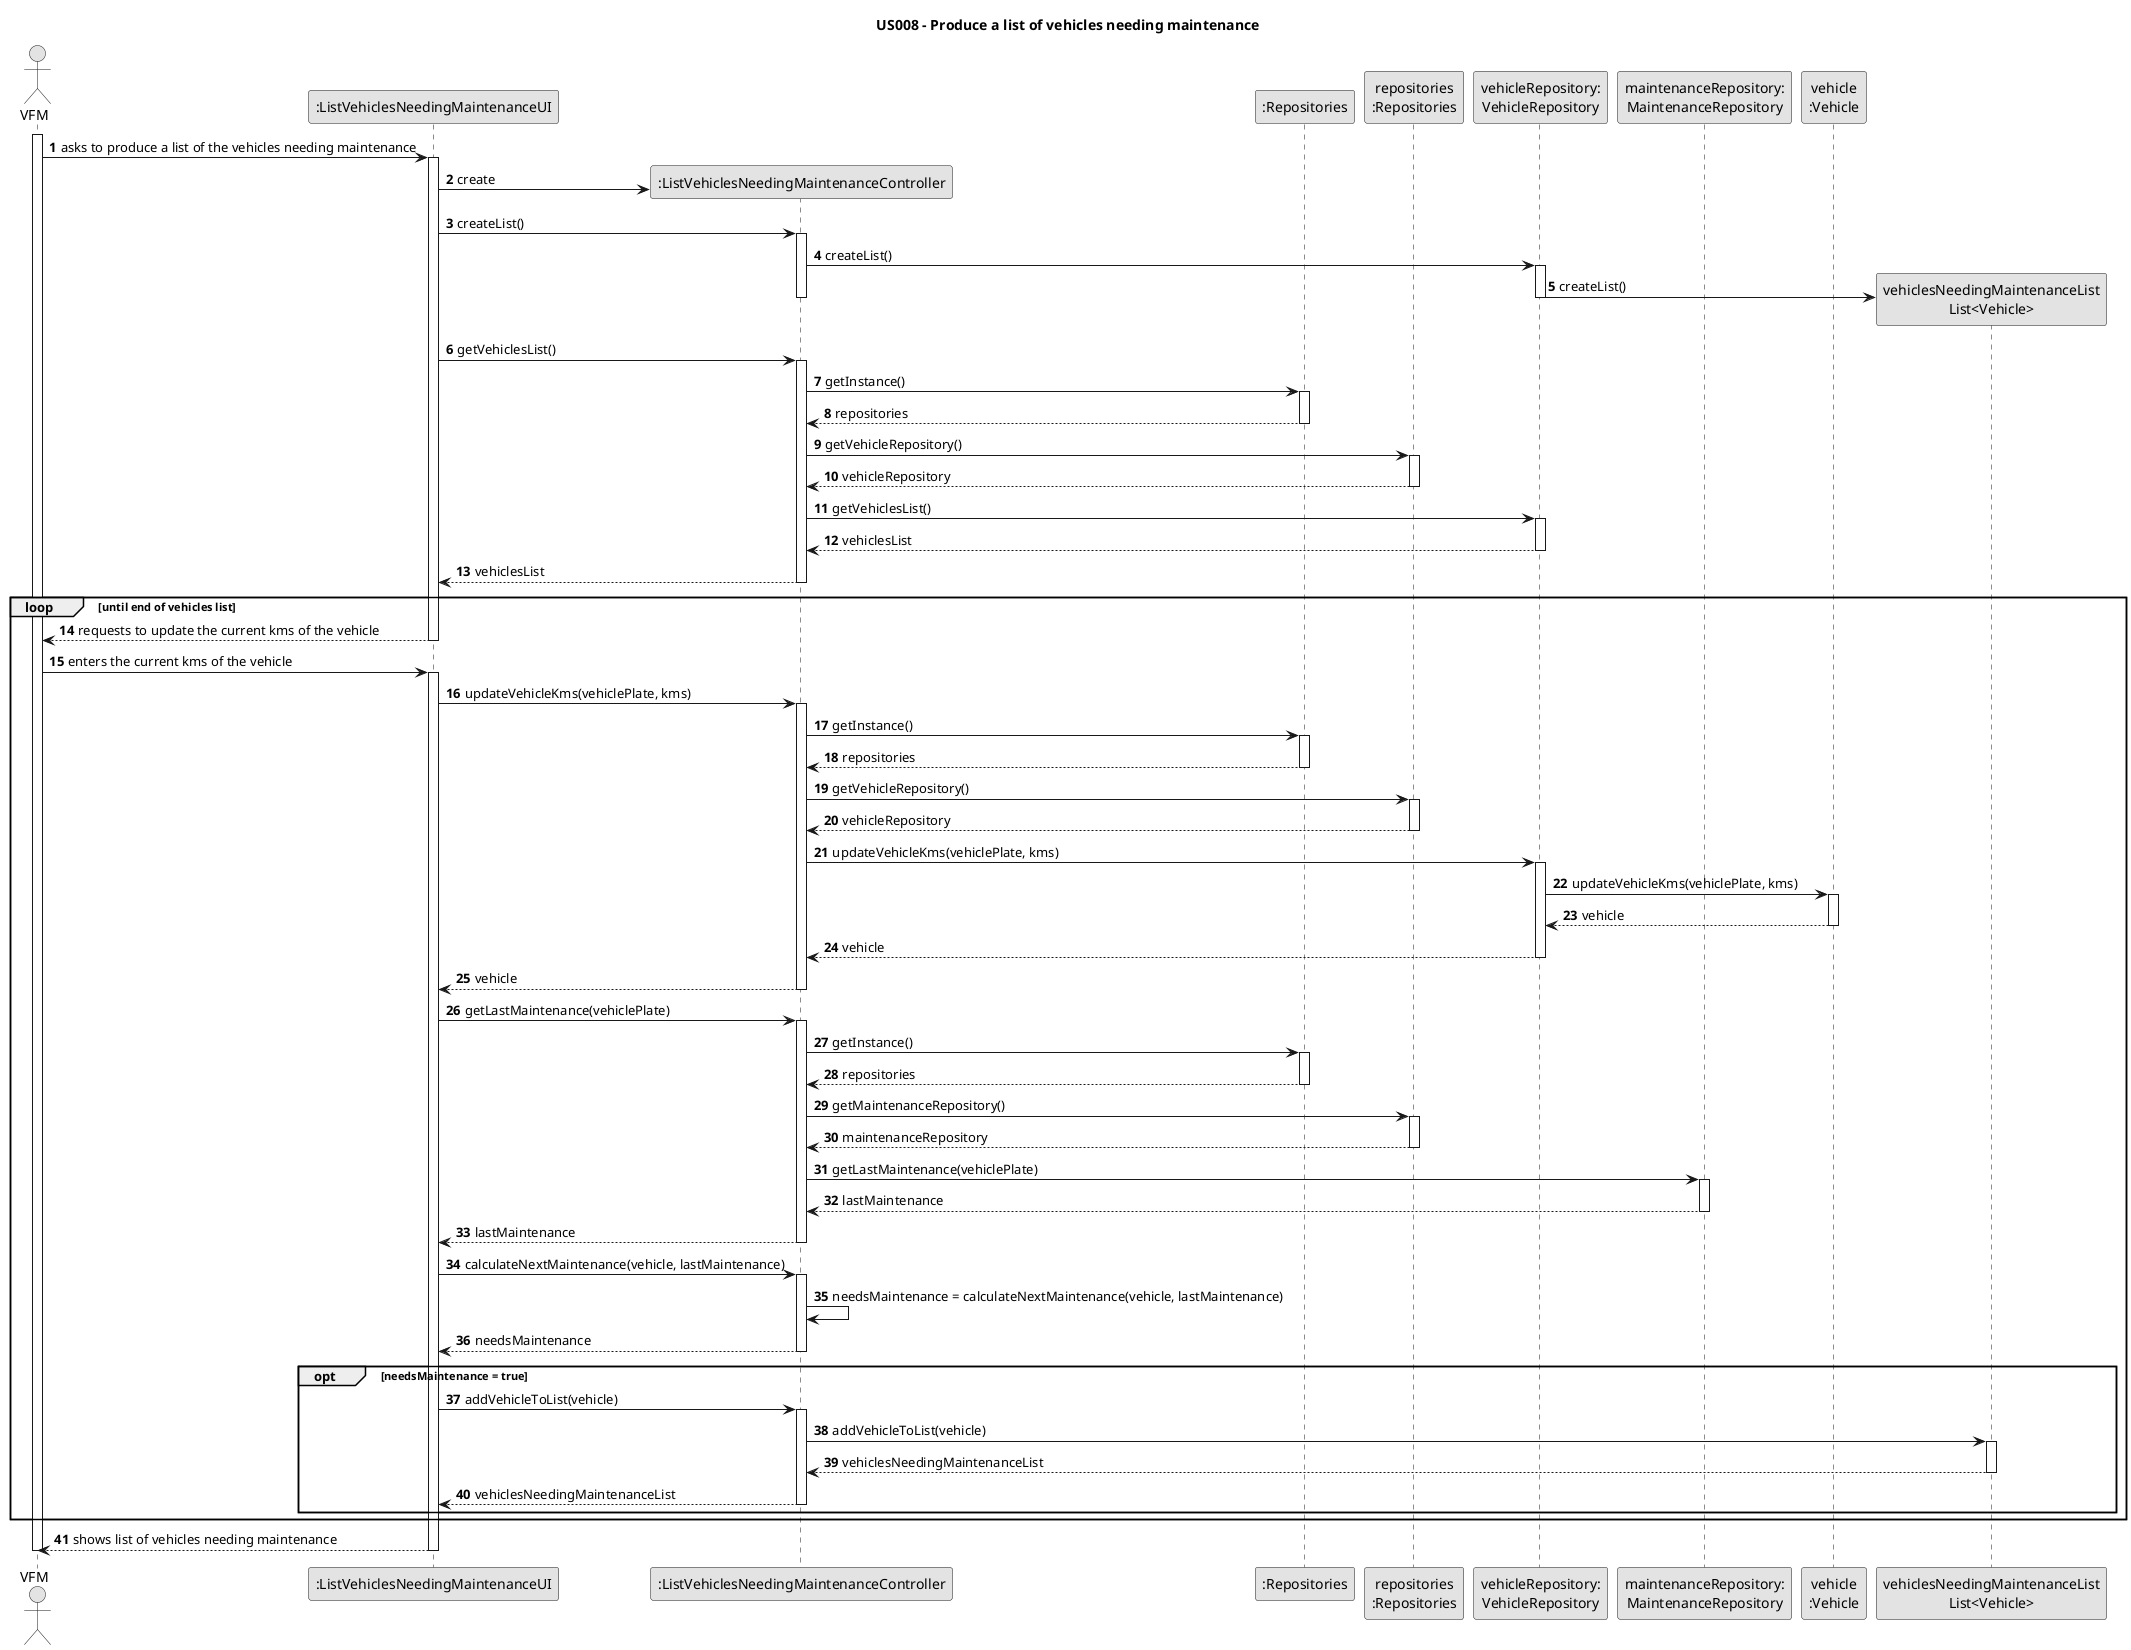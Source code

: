 @startuml
skinparam monochrome true
skinparam packageStyle rectangle
skinparam shadowing false

title US008 - Produce a list of vehicles needing maintenance

autonumber

actor "VFM" as Employee
participant ":ListVehiclesNeedingMaintenanceUI" as UI
participant ":ListVehiclesNeedingMaintenanceController" as CTRL
participant ":Repositories" as RepositorySingleton
participant "repositories\n:Repositories" as PLAT
participant "vehicleRepository:\nVehicleRepository" as VehicleRepository
participant "maintenanceRepository:\nMaintenanceRepository" as MaintenanceRepository
participant "vehicle\n:Vehicle" as Vehicle
participant "vehiclesNeedingMaintenanceList\nList<Vehicle>" as vehiclesNeedingMaintenanceList

activate Employee

    Employee -> UI : asks to produce a list of the vehicles needing maintenance
    activate UI

    UI -> CTRL** : create

    UI -> CTRL : createList()
    activate CTRL
    CTRL -> VehicleRepository : createList()
    activate VehicleRepository
    VehicleRepository -> vehiclesNeedingMaintenanceList** : createList()
    deactivate VehicleRepository
    deactivate CTRL

    UI -> CTRL : getVehiclesList()
    activate CTRL
    CTRL -> RepositorySingleton : getInstance()
    activate RepositorySingleton
    RepositorySingleton --> CTRL : repositories
    deactivate RepositorySingleton

    CTRL -> PLAT : getVehicleRepository()
    activate PLAT
    PLAT --> CTRL : vehicleRepository
    deactivate PLAT

    CTRL -> VehicleRepository : getVehiclesList()
    activate VehicleRepository
    VehicleRepository --> CTRL : vehiclesList
    deactivate VehicleRepository
    CTRL --> UI : vehiclesList
    deactivate CTRL

    loop until end of vehicles list
    UI --> Employee : requests to update the current kms of the vehicle
    deactivate UI
    Employee -> UI : enters the current kms of the vehicle
    activate UI
    UI -> CTRL : updateVehicleKms(vehiclePlate, kms)
    activate CTRL
    CTRL -> RepositorySingleton : getInstance()
    activate RepositorySingleton
    RepositorySingleton --> CTRL : repositories
    deactivate RepositorySingleton
    CTRL -> PLAT : getVehicleRepository()
    activate PLAT
    PLAT --> CTRL : vehicleRepository
    deactivate PLAT
    CTRL -> VehicleRepository : updateVehicleKms(vehiclePlate, kms)
    activate VehicleRepository
    VehicleRepository -> Vehicle : updateVehicleKms(vehiclePlate, kms)
    activate Vehicle
    Vehicle --> VehicleRepository : vehicle
    deactivate Vehicle
    VehicleRepository --> CTRL : vehicle
    deactivate VehicleRepository
    CTRL --> UI : vehicle
    deactivate CTRL
    UI -> CTRL : getLastMaintenance(vehiclePlate)
    activate CTRL
    CTRL -> RepositorySingleton : getInstance()
    activate RepositorySingleton
    RepositorySingleton --> CTRL : repositories
    deactivate RepositorySingleton
    CTRL -> PLAT : getMaintenanceRepository()
    activate PLAT
    PLAT --> CTRL : maintenanceRepository
    deactivate PLAT
    CTRL -> MaintenanceRepository : getLastMaintenance(vehiclePlate)
    activate MaintenanceRepository
    MaintenanceRepository --> CTRL : lastMaintenance
    deactivate MaintenanceRepository
    CTRL --> UI : lastMaintenance
    deactivate CTRL
    UI -> CTRL : calculateNextMaintenance(vehicle, lastMaintenance)
    activate CTRL
    CTRL -> CTRL : needsMaintenance = calculateNextMaintenance(vehicle, lastMaintenance)
    CTRL --> UI : needsMaintenance
    deactivate CTRL
    opt needsMaintenance = true
        UI -> CTRL : addVehicleToList(vehicle)
        activate CTRL
        CTRL -> vehiclesNeedingMaintenanceList : addVehicleToList(vehicle)
        activate vehiclesNeedingMaintenanceList
        vehiclesNeedingMaintenanceList --> CTRL : vehiclesNeedingMaintenanceList
        deactivate vehiclesNeedingMaintenanceList
        CTRL --> UI : vehiclesNeedingMaintenanceList
        deactivate CTRL
    end
    end

    UI --> Employee : shows list of vehicles needing maintenance
    deactivate UI

deactivate Employee
@enduml